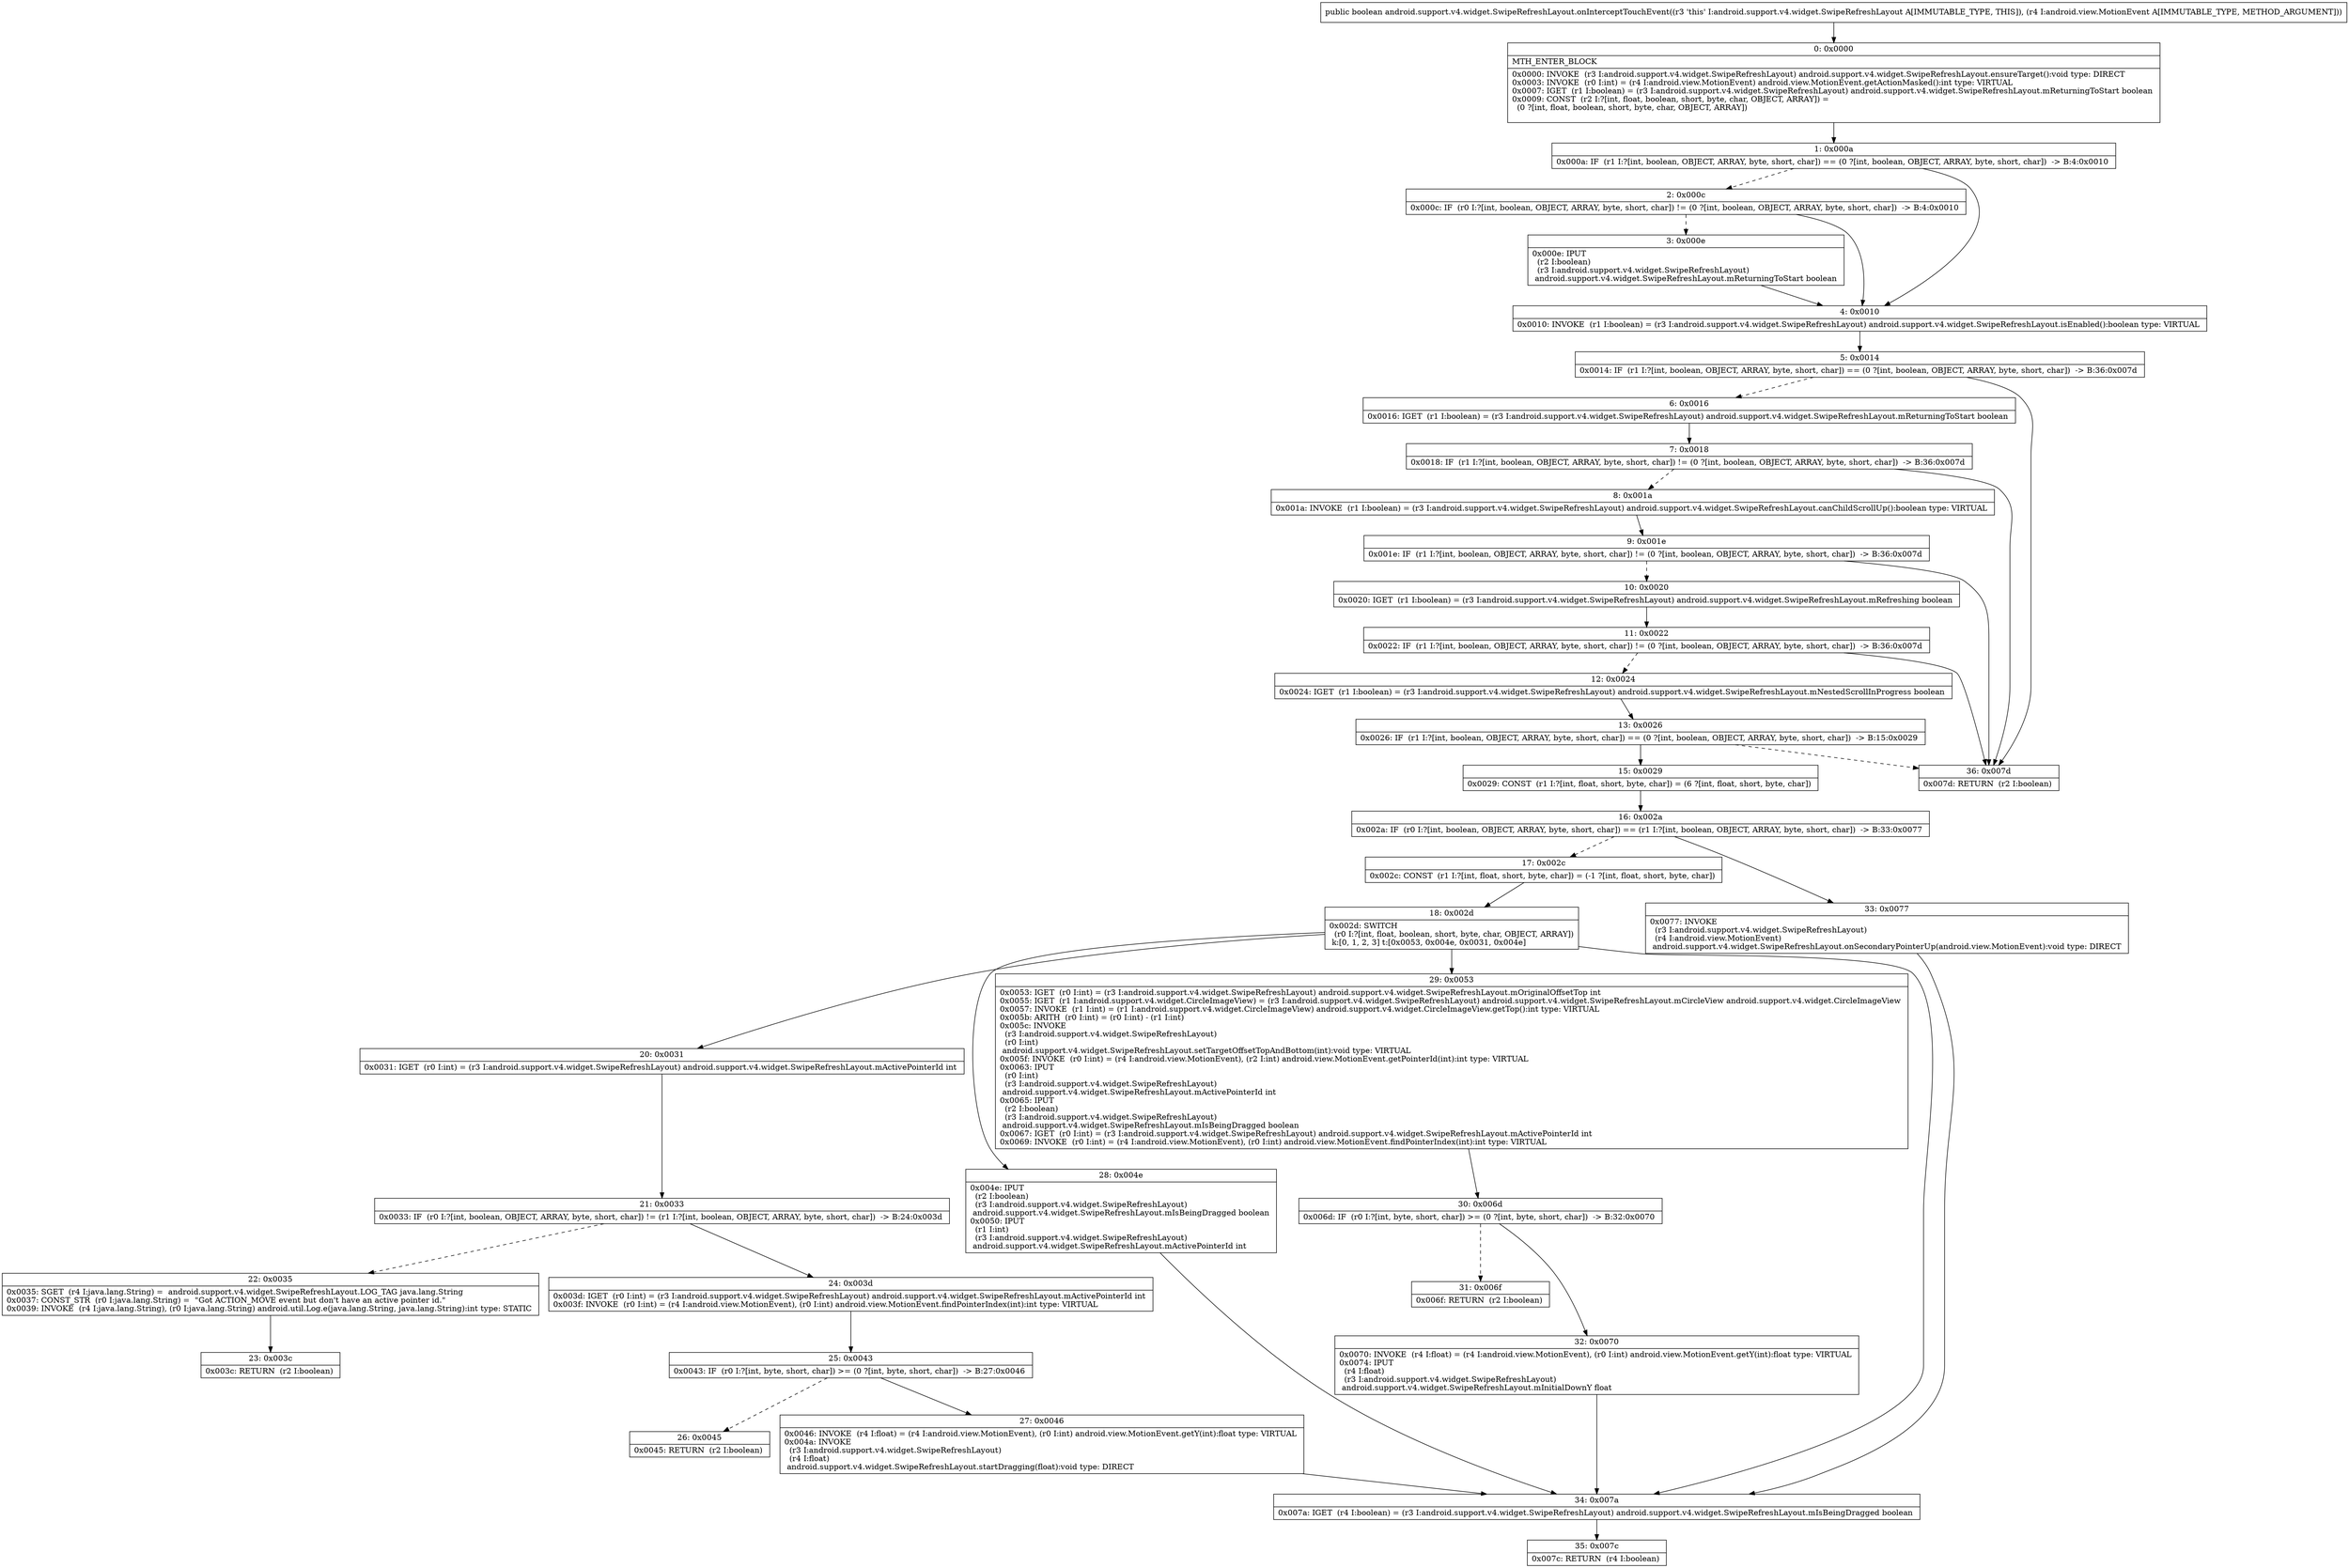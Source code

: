 digraph "CFG forandroid.support.v4.widget.SwipeRefreshLayout.onInterceptTouchEvent(Landroid\/view\/MotionEvent;)Z" {
Node_0 [shape=record,label="{0\:\ 0x0000|MTH_ENTER_BLOCK\l|0x0000: INVOKE  (r3 I:android.support.v4.widget.SwipeRefreshLayout) android.support.v4.widget.SwipeRefreshLayout.ensureTarget():void type: DIRECT \l0x0003: INVOKE  (r0 I:int) = (r4 I:android.view.MotionEvent) android.view.MotionEvent.getActionMasked():int type: VIRTUAL \l0x0007: IGET  (r1 I:boolean) = (r3 I:android.support.v4.widget.SwipeRefreshLayout) android.support.v4.widget.SwipeRefreshLayout.mReturningToStart boolean \l0x0009: CONST  (r2 I:?[int, float, boolean, short, byte, char, OBJECT, ARRAY]) = \l  (0 ?[int, float, boolean, short, byte, char, OBJECT, ARRAY])\l \l}"];
Node_1 [shape=record,label="{1\:\ 0x000a|0x000a: IF  (r1 I:?[int, boolean, OBJECT, ARRAY, byte, short, char]) == (0 ?[int, boolean, OBJECT, ARRAY, byte, short, char])  \-\> B:4:0x0010 \l}"];
Node_2 [shape=record,label="{2\:\ 0x000c|0x000c: IF  (r0 I:?[int, boolean, OBJECT, ARRAY, byte, short, char]) != (0 ?[int, boolean, OBJECT, ARRAY, byte, short, char])  \-\> B:4:0x0010 \l}"];
Node_3 [shape=record,label="{3\:\ 0x000e|0x000e: IPUT  \l  (r2 I:boolean)\l  (r3 I:android.support.v4.widget.SwipeRefreshLayout)\l android.support.v4.widget.SwipeRefreshLayout.mReturningToStart boolean \l}"];
Node_4 [shape=record,label="{4\:\ 0x0010|0x0010: INVOKE  (r1 I:boolean) = (r3 I:android.support.v4.widget.SwipeRefreshLayout) android.support.v4.widget.SwipeRefreshLayout.isEnabled():boolean type: VIRTUAL \l}"];
Node_5 [shape=record,label="{5\:\ 0x0014|0x0014: IF  (r1 I:?[int, boolean, OBJECT, ARRAY, byte, short, char]) == (0 ?[int, boolean, OBJECT, ARRAY, byte, short, char])  \-\> B:36:0x007d \l}"];
Node_6 [shape=record,label="{6\:\ 0x0016|0x0016: IGET  (r1 I:boolean) = (r3 I:android.support.v4.widget.SwipeRefreshLayout) android.support.v4.widget.SwipeRefreshLayout.mReturningToStart boolean \l}"];
Node_7 [shape=record,label="{7\:\ 0x0018|0x0018: IF  (r1 I:?[int, boolean, OBJECT, ARRAY, byte, short, char]) != (0 ?[int, boolean, OBJECT, ARRAY, byte, short, char])  \-\> B:36:0x007d \l}"];
Node_8 [shape=record,label="{8\:\ 0x001a|0x001a: INVOKE  (r1 I:boolean) = (r3 I:android.support.v4.widget.SwipeRefreshLayout) android.support.v4.widget.SwipeRefreshLayout.canChildScrollUp():boolean type: VIRTUAL \l}"];
Node_9 [shape=record,label="{9\:\ 0x001e|0x001e: IF  (r1 I:?[int, boolean, OBJECT, ARRAY, byte, short, char]) != (0 ?[int, boolean, OBJECT, ARRAY, byte, short, char])  \-\> B:36:0x007d \l}"];
Node_10 [shape=record,label="{10\:\ 0x0020|0x0020: IGET  (r1 I:boolean) = (r3 I:android.support.v4.widget.SwipeRefreshLayout) android.support.v4.widget.SwipeRefreshLayout.mRefreshing boolean \l}"];
Node_11 [shape=record,label="{11\:\ 0x0022|0x0022: IF  (r1 I:?[int, boolean, OBJECT, ARRAY, byte, short, char]) != (0 ?[int, boolean, OBJECT, ARRAY, byte, short, char])  \-\> B:36:0x007d \l}"];
Node_12 [shape=record,label="{12\:\ 0x0024|0x0024: IGET  (r1 I:boolean) = (r3 I:android.support.v4.widget.SwipeRefreshLayout) android.support.v4.widget.SwipeRefreshLayout.mNestedScrollInProgress boolean \l}"];
Node_13 [shape=record,label="{13\:\ 0x0026|0x0026: IF  (r1 I:?[int, boolean, OBJECT, ARRAY, byte, short, char]) == (0 ?[int, boolean, OBJECT, ARRAY, byte, short, char])  \-\> B:15:0x0029 \l}"];
Node_15 [shape=record,label="{15\:\ 0x0029|0x0029: CONST  (r1 I:?[int, float, short, byte, char]) = (6 ?[int, float, short, byte, char]) \l}"];
Node_16 [shape=record,label="{16\:\ 0x002a|0x002a: IF  (r0 I:?[int, boolean, OBJECT, ARRAY, byte, short, char]) == (r1 I:?[int, boolean, OBJECT, ARRAY, byte, short, char])  \-\> B:33:0x0077 \l}"];
Node_17 [shape=record,label="{17\:\ 0x002c|0x002c: CONST  (r1 I:?[int, float, short, byte, char]) = (\-1 ?[int, float, short, byte, char]) \l}"];
Node_18 [shape=record,label="{18\:\ 0x002d|0x002d: SWITCH  \l  (r0 I:?[int, float, boolean, short, byte, char, OBJECT, ARRAY])\l k:[0, 1, 2, 3] t:[0x0053, 0x004e, 0x0031, 0x004e] \l}"];
Node_20 [shape=record,label="{20\:\ 0x0031|0x0031: IGET  (r0 I:int) = (r3 I:android.support.v4.widget.SwipeRefreshLayout) android.support.v4.widget.SwipeRefreshLayout.mActivePointerId int \l}"];
Node_21 [shape=record,label="{21\:\ 0x0033|0x0033: IF  (r0 I:?[int, boolean, OBJECT, ARRAY, byte, short, char]) != (r1 I:?[int, boolean, OBJECT, ARRAY, byte, short, char])  \-\> B:24:0x003d \l}"];
Node_22 [shape=record,label="{22\:\ 0x0035|0x0035: SGET  (r4 I:java.lang.String) =  android.support.v4.widget.SwipeRefreshLayout.LOG_TAG java.lang.String \l0x0037: CONST_STR  (r0 I:java.lang.String) =  \"Got ACTION_MOVE event but don't have an active pointer id.\" \l0x0039: INVOKE  (r4 I:java.lang.String), (r0 I:java.lang.String) android.util.Log.e(java.lang.String, java.lang.String):int type: STATIC \l}"];
Node_23 [shape=record,label="{23\:\ 0x003c|0x003c: RETURN  (r2 I:boolean) \l}"];
Node_24 [shape=record,label="{24\:\ 0x003d|0x003d: IGET  (r0 I:int) = (r3 I:android.support.v4.widget.SwipeRefreshLayout) android.support.v4.widget.SwipeRefreshLayout.mActivePointerId int \l0x003f: INVOKE  (r0 I:int) = (r4 I:android.view.MotionEvent), (r0 I:int) android.view.MotionEvent.findPointerIndex(int):int type: VIRTUAL \l}"];
Node_25 [shape=record,label="{25\:\ 0x0043|0x0043: IF  (r0 I:?[int, byte, short, char]) \>= (0 ?[int, byte, short, char])  \-\> B:27:0x0046 \l}"];
Node_26 [shape=record,label="{26\:\ 0x0045|0x0045: RETURN  (r2 I:boolean) \l}"];
Node_27 [shape=record,label="{27\:\ 0x0046|0x0046: INVOKE  (r4 I:float) = (r4 I:android.view.MotionEvent), (r0 I:int) android.view.MotionEvent.getY(int):float type: VIRTUAL \l0x004a: INVOKE  \l  (r3 I:android.support.v4.widget.SwipeRefreshLayout)\l  (r4 I:float)\l android.support.v4.widget.SwipeRefreshLayout.startDragging(float):void type: DIRECT \l}"];
Node_28 [shape=record,label="{28\:\ 0x004e|0x004e: IPUT  \l  (r2 I:boolean)\l  (r3 I:android.support.v4.widget.SwipeRefreshLayout)\l android.support.v4.widget.SwipeRefreshLayout.mIsBeingDragged boolean \l0x0050: IPUT  \l  (r1 I:int)\l  (r3 I:android.support.v4.widget.SwipeRefreshLayout)\l android.support.v4.widget.SwipeRefreshLayout.mActivePointerId int \l}"];
Node_29 [shape=record,label="{29\:\ 0x0053|0x0053: IGET  (r0 I:int) = (r3 I:android.support.v4.widget.SwipeRefreshLayout) android.support.v4.widget.SwipeRefreshLayout.mOriginalOffsetTop int \l0x0055: IGET  (r1 I:android.support.v4.widget.CircleImageView) = (r3 I:android.support.v4.widget.SwipeRefreshLayout) android.support.v4.widget.SwipeRefreshLayout.mCircleView android.support.v4.widget.CircleImageView \l0x0057: INVOKE  (r1 I:int) = (r1 I:android.support.v4.widget.CircleImageView) android.support.v4.widget.CircleImageView.getTop():int type: VIRTUAL \l0x005b: ARITH  (r0 I:int) = (r0 I:int) \- (r1 I:int) \l0x005c: INVOKE  \l  (r3 I:android.support.v4.widget.SwipeRefreshLayout)\l  (r0 I:int)\l android.support.v4.widget.SwipeRefreshLayout.setTargetOffsetTopAndBottom(int):void type: VIRTUAL \l0x005f: INVOKE  (r0 I:int) = (r4 I:android.view.MotionEvent), (r2 I:int) android.view.MotionEvent.getPointerId(int):int type: VIRTUAL \l0x0063: IPUT  \l  (r0 I:int)\l  (r3 I:android.support.v4.widget.SwipeRefreshLayout)\l android.support.v4.widget.SwipeRefreshLayout.mActivePointerId int \l0x0065: IPUT  \l  (r2 I:boolean)\l  (r3 I:android.support.v4.widget.SwipeRefreshLayout)\l android.support.v4.widget.SwipeRefreshLayout.mIsBeingDragged boolean \l0x0067: IGET  (r0 I:int) = (r3 I:android.support.v4.widget.SwipeRefreshLayout) android.support.v4.widget.SwipeRefreshLayout.mActivePointerId int \l0x0069: INVOKE  (r0 I:int) = (r4 I:android.view.MotionEvent), (r0 I:int) android.view.MotionEvent.findPointerIndex(int):int type: VIRTUAL \l}"];
Node_30 [shape=record,label="{30\:\ 0x006d|0x006d: IF  (r0 I:?[int, byte, short, char]) \>= (0 ?[int, byte, short, char])  \-\> B:32:0x0070 \l}"];
Node_31 [shape=record,label="{31\:\ 0x006f|0x006f: RETURN  (r2 I:boolean) \l}"];
Node_32 [shape=record,label="{32\:\ 0x0070|0x0070: INVOKE  (r4 I:float) = (r4 I:android.view.MotionEvent), (r0 I:int) android.view.MotionEvent.getY(int):float type: VIRTUAL \l0x0074: IPUT  \l  (r4 I:float)\l  (r3 I:android.support.v4.widget.SwipeRefreshLayout)\l android.support.v4.widget.SwipeRefreshLayout.mInitialDownY float \l}"];
Node_33 [shape=record,label="{33\:\ 0x0077|0x0077: INVOKE  \l  (r3 I:android.support.v4.widget.SwipeRefreshLayout)\l  (r4 I:android.view.MotionEvent)\l android.support.v4.widget.SwipeRefreshLayout.onSecondaryPointerUp(android.view.MotionEvent):void type: DIRECT \l}"];
Node_34 [shape=record,label="{34\:\ 0x007a|0x007a: IGET  (r4 I:boolean) = (r3 I:android.support.v4.widget.SwipeRefreshLayout) android.support.v4.widget.SwipeRefreshLayout.mIsBeingDragged boolean \l}"];
Node_35 [shape=record,label="{35\:\ 0x007c|0x007c: RETURN  (r4 I:boolean) \l}"];
Node_36 [shape=record,label="{36\:\ 0x007d|0x007d: RETURN  (r2 I:boolean) \l}"];
MethodNode[shape=record,label="{public boolean android.support.v4.widget.SwipeRefreshLayout.onInterceptTouchEvent((r3 'this' I:android.support.v4.widget.SwipeRefreshLayout A[IMMUTABLE_TYPE, THIS]), (r4 I:android.view.MotionEvent A[IMMUTABLE_TYPE, METHOD_ARGUMENT])) }"];
MethodNode -> Node_0;
Node_0 -> Node_1;
Node_1 -> Node_2[style=dashed];
Node_1 -> Node_4;
Node_2 -> Node_3[style=dashed];
Node_2 -> Node_4;
Node_3 -> Node_4;
Node_4 -> Node_5;
Node_5 -> Node_6[style=dashed];
Node_5 -> Node_36;
Node_6 -> Node_7;
Node_7 -> Node_8[style=dashed];
Node_7 -> Node_36;
Node_8 -> Node_9;
Node_9 -> Node_10[style=dashed];
Node_9 -> Node_36;
Node_10 -> Node_11;
Node_11 -> Node_12[style=dashed];
Node_11 -> Node_36;
Node_12 -> Node_13;
Node_13 -> Node_15;
Node_13 -> Node_36[style=dashed];
Node_15 -> Node_16;
Node_16 -> Node_17[style=dashed];
Node_16 -> Node_33;
Node_17 -> Node_18;
Node_18 -> Node_20;
Node_18 -> Node_28;
Node_18 -> Node_29;
Node_18 -> Node_34;
Node_20 -> Node_21;
Node_21 -> Node_22[style=dashed];
Node_21 -> Node_24;
Node_22 -> Node_23;
Node_24 -> Node_25;
Node_25 -> Node_26[style=dashed];
Node_25 -> Node_27;
Node_27 -> Node_34;
Node_28 -> Node_34;
Node_29 -> Node_30;
Node_30 -> Node_31[style=dashed];
Node_30 -> Node_32;
Node_32 -> Node_34;
Node_33 -> Node_34;
Node_34 -> Node_35;
}

